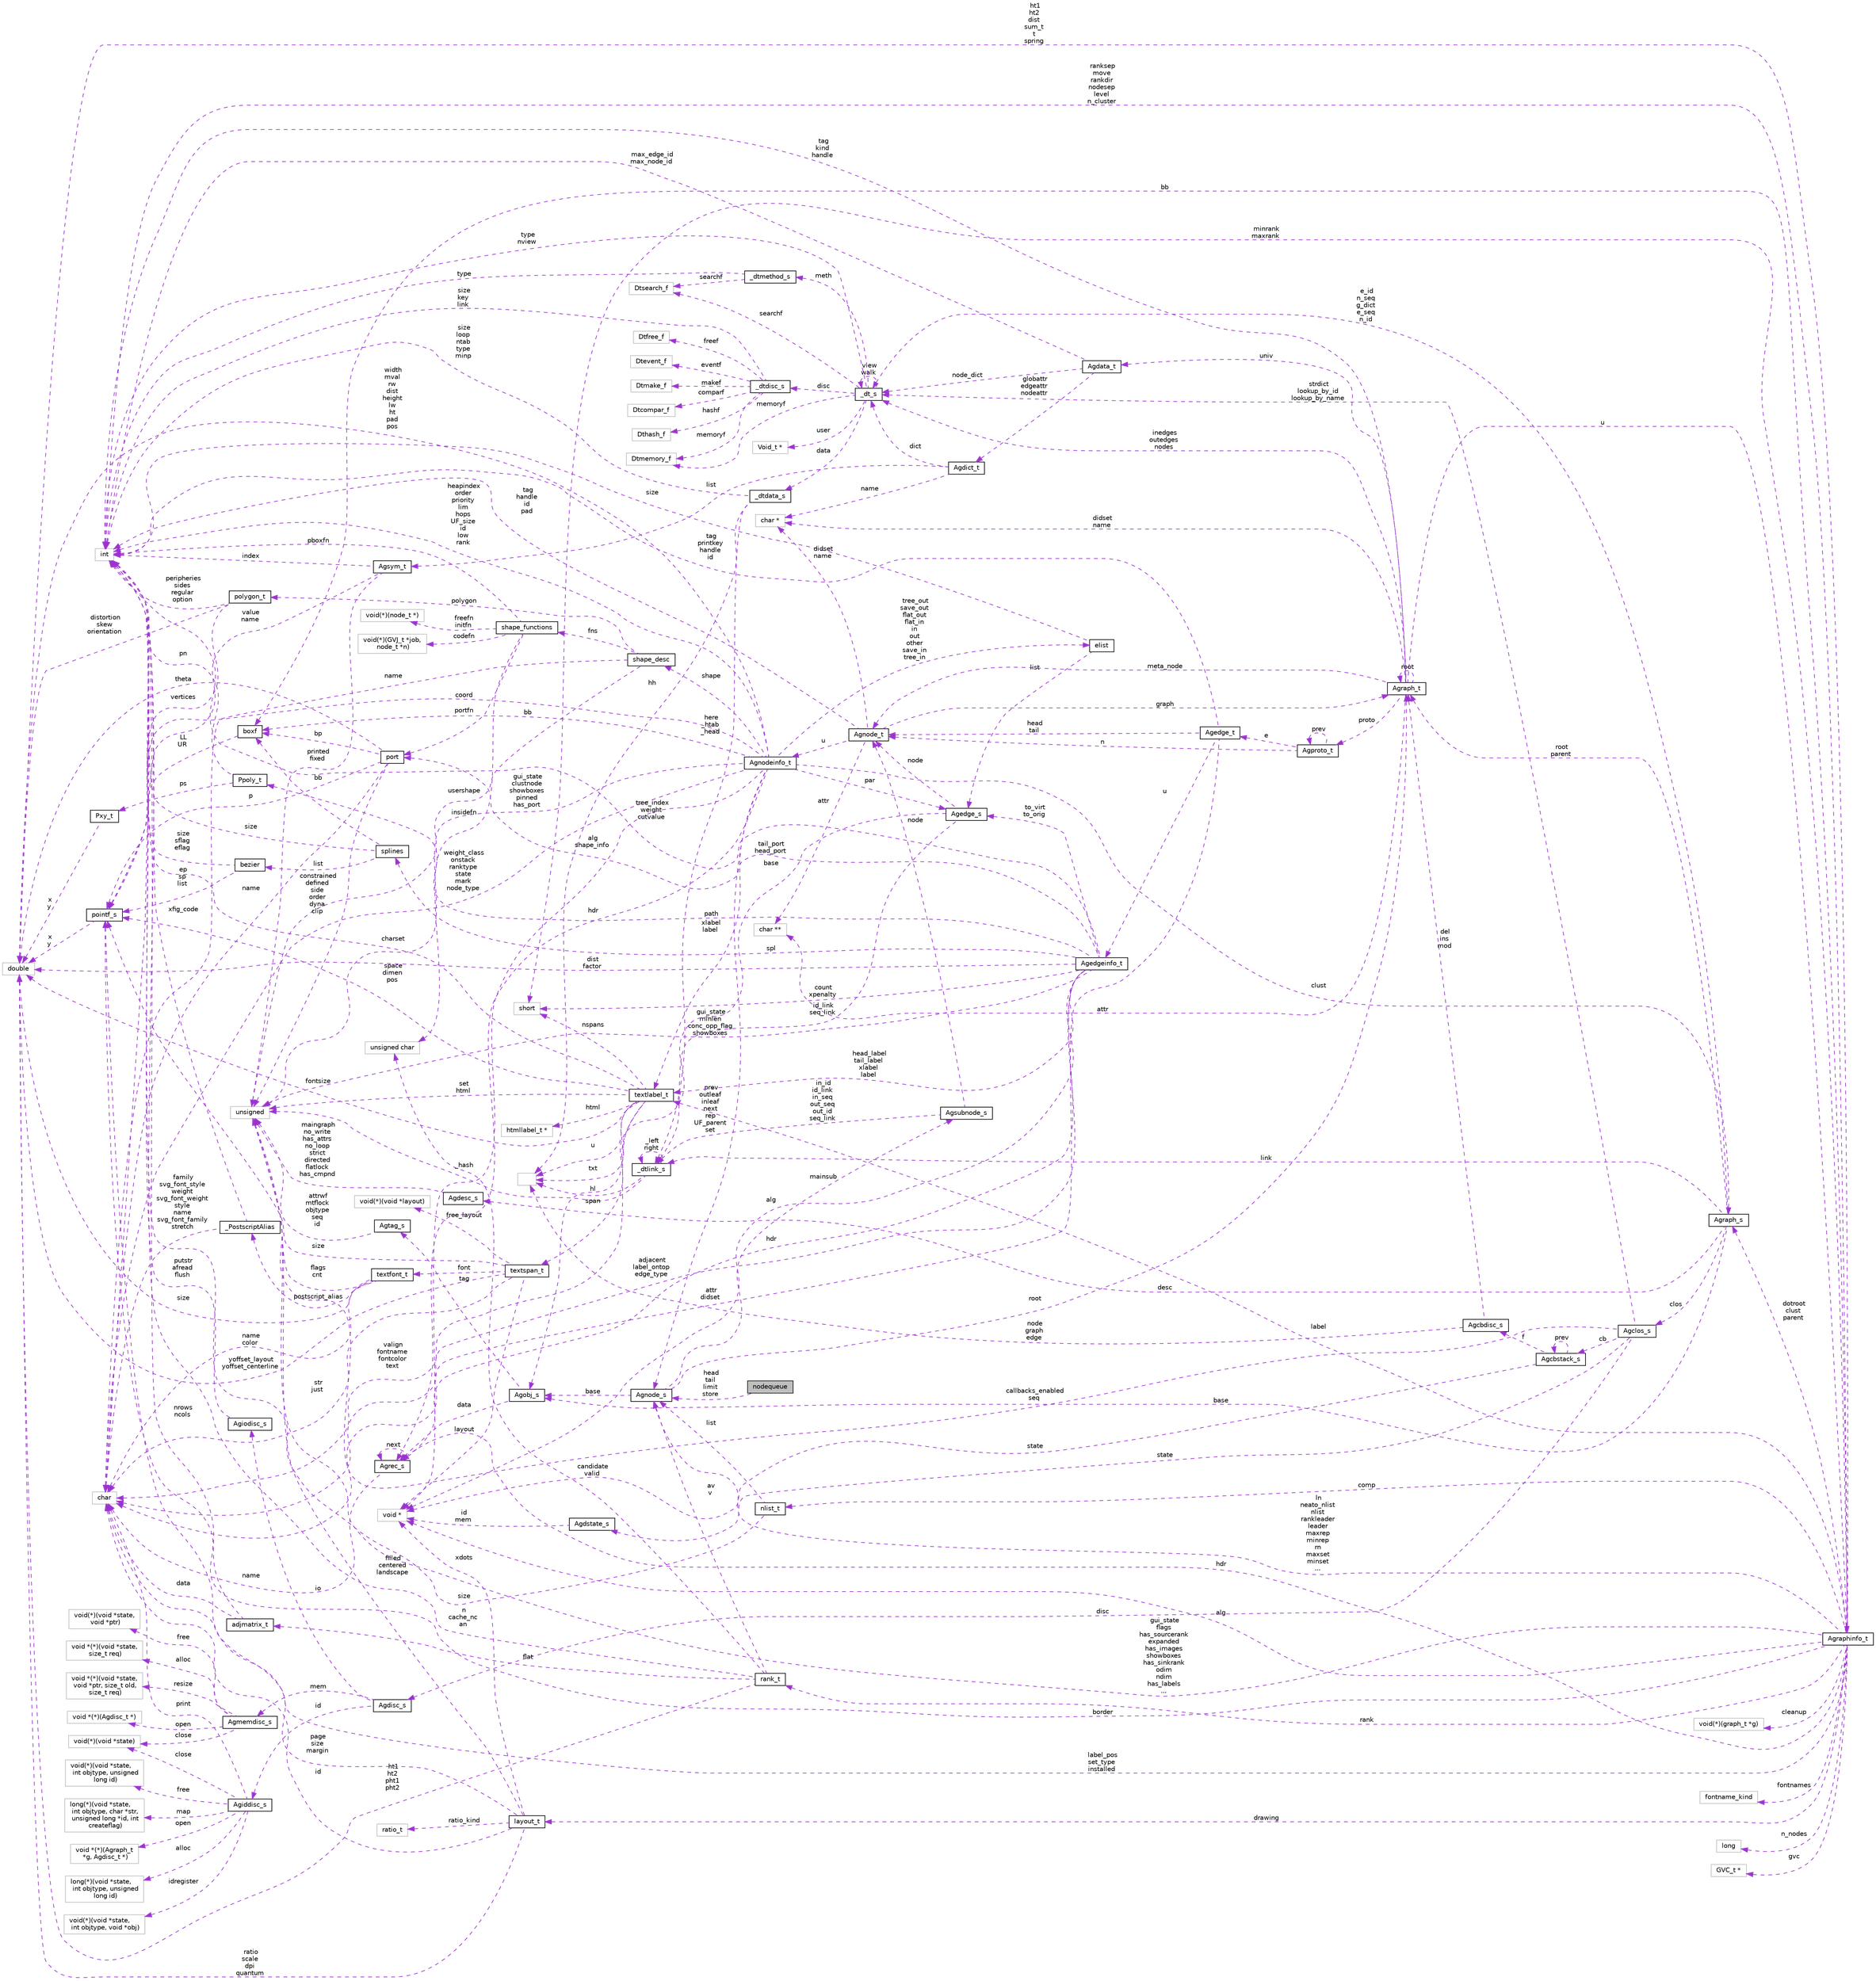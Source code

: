 digraph "nodequeue"
{
  bgcolor="transparent";
  edge [fontname="Helvetica",fontsize="10",labelfontname="Helvetica",labelfontsize="10"];
  node [fontname="Helvetica",fontsize="10",shape=record];
  rankdir="LR";
  Node1 [label="nodequeue",height=0.2,width=0.4,color="black", fillcolor="grey75", style="filled", fontcolor="black"];
  Node2 -> Node1 [dir="back",color="darkorchid3",fontsize="10",style="dashed",label=" head\ntail\nlimit\nstore" ,fontname="Helvetica"];
  Node2 [label="Agnode_s",height=0.2,width=0.4,color="black",URL="$structAgnode__s.html"];
  Node3 -> Node2 [dir="back",color="darkorchid3",fontsize="10",style="dashed",label=" root" ,fontname="Helvetica"];
  Node3 [label="Agraph_t",height=0.2,width=0.4,color="black",URL="$structAgraph__t.html"];
  Node4 -> Node3 [dir="back",color="darkorchid3",fontsize="10",style="dashed",label=" attr" ,fontname="Helvetica"];
  Node4 [label="char **",height=0.2,width=0.4,color="grey75"];
  Node3 -> Node3 [dir="back",color="darkorchid3",fontsize="10",style="dashed",label=" root" ,fontname="Helvetica"];
  Node5 -> Node3 [dir="back",color="darkorchid3",fontsize="10",style="dashed",label=" meta_node" ,fontname="Helvetica"];
  Node5 [label="Agnode_t",height=0.2,width=0.4,color="black",URL="$structAgnode__t.html"];
  Node6 -> Node5 [dir="back",color="darkorchid3",fontsize="10",style="dashed",label=" u" ,fontname="Helvetica"];
  Node6 [label="Agnodeinfo_t",height=0.2,width=0.4,color="black",URL="$structAgnodeinfo__t.html"];
  Node7 -> Node6 [dir="back",color="darkorchid3",fontsize="10",style="dashed",label=" hdr" ,fontname="Helvetica"];
  Node7 [label="Agrec_s",height=0.2,width=0.4,color="black",URL="$structAgrec__s.html"];
  Node7 -> Node7 [dir="back",color="darkorchid3",fontsize="10",style="dashed",label=" next" ,fontname="Helvetica"];
  Node8 -> Node7 [dir="back",color="darkorchid3",fontsize="10",style="dashed",label=" name" ,fontname="Helvetica"];
  Node8 [label="char",height=0.2,width=0.4,color="grey75"];
  Node9 -> Node6 [dir="back",color="darkorchid3",fontsize="10",style="dashed",label=" xlabel\nlabel" ,fontname="Helvetica"];
  Node9 [label="textlabel_t",height=0.2,width=0.4,color="black",URL="$structtextlabel__t.html"];
  Node10 -> Node9 [dir="back",color="darkorchid3",fontsize="10",style="dashed",label=" html" ,fontname="Helvetica"];
  Node10 [label="htmllabel_t *",height=0.2,width=0.4,color="grey75"];
  Node11 -> Node9 [dir="back",color="darkorchid3",fontsize="10",style="dashed",label=" fontsize" ,fontname="Helvetica"];
  Node11 [label="double",height=0.2,width=0.4,color="grey75"];
  Node12 -> Node9 [dir="back",color="darkorchid3",fontsize="10",style="dashed",label=" nspans" ,fontname="Helvetica"];
  Node12 [label="short",height=0.2,width=0.4,color="grey75"];
  Node8 -> Node9 [dir="back",color="darkorchid3",fontsize="10",style="dashed",label=" valign\nfontname\nfontcolor\ntext" ,fontname="Helvetica"];
  Node13 -> Node9 [dir="back",color="darkorchid3",fontsize="10",style="dashed",label=" u" ,fontname="Helvetica"];
  Node13 [label="",height=0.2,width=0.4,color="grey75"];
  Node14 -> Node9 [dir="back",color="darkorchid3",fontsize="10",style="dashed",label=" charset" ,fontname="Helvetica"];
  Node14 [label="int",height=0.2,width=0.4,color="grey75"];
  Node13 -> Node9 [dir="back",color="darkorchid3",fontsize="10",style="dashed",label=" txt" ,fontname="Helvetica"];
  Node15 -> Node9 [dir="back",color="darkorchid3",fontsize="10",style="dashed",label=" set\nhtml" ,fontname="Helvetica"];
  Node15 [label="unsigned",height=0.2,width=0.4,color="grey75"];
  Node16 -> Node9 [dir="back",color="darkorchid3",fontsize="10",style="dashed",label=" span" ,fontname="Helvetica"];
  Node16 [label="textspan_t",height=0.2,width=0.4,color="black",URL="$structtextspan__t.html"];
  Node17 -> Node16 [dir="back",color="darkorchid3",fontsize="10",style="dashed",label=" free_layout" ,fontname="Helvetica"];
  Node17 [label="void(*)(void *layout)",height=0.2,width=0.4,color="grey75"];
  Node11 -> Node16 [dir="back",color="darkorchid3",fontsize="10",style="dashed",label=" yoffset_layout\nyoffset_centerline" ,fontname="Helvetica"];
  Node18 -> Node16 [dir="back",color="darkorchid3",fontsize="10",style="dashed",label=" font" ,fontname="Helvetica"];
  Node18 [label="textfont_t",height=0.2,width=0.4,color="black",URL="$structtextfont__t.html"];
  Node11 -> Node18 [dir="back",color="darkorchid3",fontsize="10",style="dashed",label=" size" ,fontname="Helvetica"];
  Node8 -> Node18 [dir="back",color="darkorchid3",fontsize="10",style="dashed",label=" name\ncolor" ,fontname="Helvetica"];
  Node19 -> Node18 [dir="back",color="darkorchid3",fontsize="10",style="dashed",label=" postscript_alias" ,fontname="Helvetica"];
  Node19 [label="_PostscriptAlias",height=0.2,width=0.4,color="black",URL="$struct__PostscriptAlias.html"];
  Node8 -> Node19 [dir="back",color="darkorchid3",fontsize="10",style="dashed",label=" family\nsvg_font_style\nweight\nsvg_font_weight\nstyle\nname\nsvg_font_family\nstretch" ,fontname="Helvetica"];
  Node14 -> Node19 [dir="back",color="darkorchid3",fontsize="10",style="dashed",label=" xfig_code" ,fontname="Helvetica"];
  Node15 -> Node18 [dir="back",color="darkorchid3",fontsize="10",style="dashed",label=" flags\ncnt" ,fontname="Helvetica"];
  Node8 -> Node16 [dir="back",color="darkorchid3",fontsize="10",style="dashed",label=" str\njust" ,fontname="Helvetica"];
  Node20 -> Node16 [dir="back",color="darkorchid3",fontsize="10",style="dashed",label=" layout" ,fontname="Helvetica"];
  Node20 [label="void *",height=0.2,width=0.4,color="grey75"];
  Node21 -> Node16 [dir="back",color="darkorchid3",fontsize="10",style="dashed",label=" size" ,fontname="Helvetica"];
  Node21 [label="pointf_s",height=0.2,width=0.4,color="black",URL="$structpointf__s.html"];
  Node11 -> Node21 [dir="back",color="darkorchid3",fontsize="10",style="dashed",label=" x\ny" ,fontname="Helvetica"];
  Node21 -> Node9 [dir="back",color="darkorchid3",fontsize="10",style="dashed",label=" space\ndimen\npos" ,fontname="Helvetica"];
  Node11 -> Node6 [dir="back",color="darkorchid3",fontsize="10",style="dashed",label=" width\nmval\nrw\ndist\nheight\nlw\nht\npad\npos" ,fontname="Helvetica"];
  Node22 -> Node6 [dir="back",color="darkorchid3",fontsize="10",style="dashed",label=" clust" ,fontname="Helvetica"];
  Node22 [label="Agraph_s",height=0.2,width=0.4,color="black",URL="$structAgraph__s.html"];
  Node23 -> Node22 [dir="back",color="darkorchid3",fontsize="10",style="dashed",label=" link" ,fontname="Helvetica"];
  Node23 [label="_dtlink_s",height=0.2,width=0.4,color="black",URL="$struct__dtlink__s.html"];
  Node23 -> Node23 [dir="back",color="darkorchid3",fontsize="10",style="dashed",label=" _left\nright" ,fontname="Helvetica"];
  Node13 -> Node23 [dir="back",color="darkorchid3",fontsize="10",style="dashed",label=" hl" ,fontname="Helvetica"];
  Node15 -> Node23 [dir="back",color="darkorchid3",fontsize="10",style="dashed",label=" _hash" ,fontname="Helvetica"];
  Node3 -> Node22 [dir="back",color="darkorchid3",fontsize="10",style="dashed",label=" root\nparent" ,fontname="Helvetica"];
  Node24 -> Node22 [dir="back",color="darkorchid3",fontsize="10",style="dashed",label=" desc" ,fontname="Helvetica"];
  Node24 [label="Agdesc_s",height=0.2,width=0.4,color="black",URL="$structAgdesc__s.html"];
  Node15 -> Node24 [dir="back",color="darkorchid3",fontsize="10",style="dashed",label=" maingraph\nno_write\nhas_attrs\nno_loop\nstrict\ndirected\nflatlock\nhas_cmpnd" ,fontname="Helvetica"];
  Node25 -> Node22 [dir="back",color="darkorchid3",fontsize="10",style="dashed",label=" base" ,fontname="Helvetica"];
  Node25 [label="Agobj_s",height=0.2,width=0.4,color="black",URL="$structAgobj__s.html"];
  Node7 -> Node25 [dir="back",color="darkorchid3",fontsize="10",style="dashed",label=" data" ,fontname="Helvetica"];
  Node26 -> Node25 [dir="back",color="darkorchid3",fontsize="10",style="dashed",label=" tag" ,fontname="Helvetica"];
  Node26 [label="Agtag_s",height=0.2,width=0.4,color="black",URL="$structAgtag__s.html"];
  Node15 -> Node26 [dir="back",color="darkorchid3",fontsize="10",style="dashed",label=" attrwf\nmtflock\nobjtype\nseq\nid" ,fontname="Helvetica"];
  Node27 -> Node22 [dir="back",color="darkorchid3",fontsize="10",style="dashed",label=" e_id\nn_seq\ng_dict\ne_seq\nn_id" ,fontname="Helvetica"];
  Node27 [label="_dt_s",height=0.2,width=0.4,color="black",URL="$struct__dt__s.html"];
  Node28 -> Node27 [dir="back",color="darkorchid3",fontsize="10",style="dashed",label=" disc" ,fontname="Helvetica"];
  Node28 [label="_dtdisc_s",height=0.2,width=0.4,color="black",URL="$struct__dtdisc__s.html"];
  Node29 -> Node28 [dir="back",color="darkorchid3",fontsize="10",style="dashed",label=" freef" ,fontname="Helvetica"];
  Node29 [label="Dtfree_f",height=0.2,width=0.4,color="grey75"];
  Node30 -> Node28 [dir="back",color="darkorchid3",fontsize="10",style="dashed",label=" eventf" ,fontname="Helvetica"];
  Node30 [label="Dtevent_f",height=0.2,width=0.4,color="grey75"];
  Node31 -> Node28 [dir="back",color="darkorchid3",fontsize="10",style="dashed",label=" makef" ,fontname="Helvetica"];
  Node31 [label="Dtmake_f",height=0.2,width=0.4,color="grey75"];
  Node32 -> Node28 [dir="back",color="darkorchid3",fontsize="10",style="dashed",label=" comparf" ,fontname="Helvetica"];
  Node32 [label="Dtcompar_f",height=0.2,width=0.4,color="grey75"];
  Node14 -> Node28 [dir="back",color="darkorchid3",fontsize="10",style="dashed",label=" size\nkey\nlink" ,fontname="Helvetica"];
  Node33 -> Node28 [dir="back",color="darkorchid3",fontsize="10",style="dashed",label=" memoryf" ,fontname="Helvetica"];
  Node33 [label="Dtmemory_f",height=0.2,width=0.4,color="grey75"];
  Node34 -> Node28 [dir="back",color="darkorchid3",fontsize="10",style="dashed",label=" hashf" ,fontname="Helvetica"];
  Node34 [label="Dthash_f",height=0.2,width=0.4,color="grey75"];
  Node35 -> Node27 [dir="back",color="darkorchid3",fontsize="10",style="dashed",label=" data" ,fontname="Helvetica"];
  Node35 [label="_dtdata_s",height=0.2,width=0.4,color="black",URL="$struct__dtdata__s.html"];
  Node13 -> Node35 [dir="back",color="darkorchid3",fontsize="10",style="dashed",label=" hh" ,fontname="Helvetica"];
  Node23 -> Node35 [dir="back",color="darkorchid3",fontsize="10",style="dashed",label=" here\n_htab\n_head" ,fontname="Helvetica"];
  Node14 -> Node35 [dir="back",color="darkorchid3",fontsize="10",style="dashed",label=" size\nloop\nntab\ntype\nminp" ,fontname="Helvetica"];
  Node36 -> Node27 [dir="back",color="darkorchid3",fontsize="10",style="dashed",label=" user" ,fontname="Helvetica"];
  Node36 [label="Void_t *",height=0.2,width=0.4,color="grey75"];
  Node14 -> Node27 [dir="back",color="darkorchid3",fontsize="10",style="dashed",label=" type\nnview" ,fontname="Helvetica"];
  Node27 -> Node27 [dir="back",color="darkorchid3",fontsize="10",style="dashed",label=" view\nwalk" ,fontname="Helvetica"];
  Node33 -> Node27 [dir="back",color="darkorchid3",fontsize="10",style="dashed",label=" memoryf" ,fontname="Helvetica"];
  Node37 -> Node27 [dir="back",color="darkorchid3",fontsize="10",style="dashed",label=" searchf" ,fontname="Helvetica"];
  Node37 [label="Dtsearch_f",height=0.2,width=0.4,color="grey75"];
  Node38 -> Node27 [dir="back",color="darkorchid3",fontsize="10",style="dashed",label=" meth" ,fontname="Helvetica"];
  Node38 [label="_dtmethod_s",height=0.2,width=0.4,color="black",URL="$struct__dtmethod__s.html"];
  Node14 -> Node38 [dir="back",color="darkorchid3",fontsize="10",style="dashed",label=" type" ,fontname="Helvetica"];
  Node37 -> Node38 [dir="back",color="darkorchid3",fontsize="10",style="dashed",label=" searchf" ,fontname="Helvetica"];
  Node39 -> Node22 [dir="back",color="darkorchid3",fontsize="10",style="dashed",label=" clos" ,fontname="Helvetica"];
  Node39 [label="Agclos_s",height=0.2,width=0.4,color="black",URL="$structAgclos__s.html"];
  Node40 -> Node39 [dir="back",color="darkorchid3",fontsize="10",style="dashed",label=" cb" ,fontname="Helvetica"];
  Node40 [label="Agcbstack_s",height=0.2,width=0.4,color="black",URL="$structAgcbstack__s.html"];
  Node40 -> Node40 [dir="back",color="darkorchid3",fontsize="10",style="dashed",label=" prev" ,fontname="Helvetica"];
  Node20 -> Node40 [dir="back",color="darkorchid3",fontsize="10",style="dashed",label=" state" ,fontname="Helvetica"];
  Node41 -> Node40 [dir="back",color="darkorchid3",fontsize="10",style="dashed",label=" f" ,fontname="Helvetica"];
  Node41 [label="Agcbdisc_s",height=0.2,width=0.4,color="black",URL="$structAgcbdisc__s.html"];
  Node3 -> Node41 [dir="back",color="darkorchid3",fontsize="10",style="dashed",label=" del\nins\nmod" ,fontname="Helvetica"];
  Node13 -> Node41 [dir="back",color="darkorchid3",fontsize="10",style="dashed",label=" node\ngraph\nedge" ,fontname="Helvetica"];
  Node42 -> Node39 [dir="back",color="darkorchid3",fontsize="10",style="dashed",label=" disc" ,fontname="Helvetica"];
  Node42 [label="Agdisc_s",height=0.2,width=0.4,color="black",URL="$structAgdisc__s.html"];
  Node43 -> Node42 [dir="back",color="darkorchid3",fontsize="10",style="dashed",label=" io" ,fontname="Helvetica"];
  Node43 [label="Agiodisc_s",height=0.2,width=0.4,color="black",URL="$structAgiodisc__s.html"];
  Node14 -> Node43 [dir="back",color="darkorchid3",fontsize="10",style="dashed",label=" putstr\nafread\nflush" ,fontname="Helvetica"];
  Node44 -> Node42 [dir="back",color="darkorchid3",fontsize="10",style="dashed",label=" id" ,fontname="Helvetica"];
  Node44 [label="Agiddisc_s",height=0.2,width=0.4,color="black",URL="$structAgiddisc__s.html"];
  Node45 -> Node44 [dir="back",color="darkorchid3",fontsize="10",style="dashed",label=" free" ,fontname="Helvetica"];
  Node45 [label="void(*)(void *state,\l int objtype, unsigned\l long id)",height=0.2,width=0.4,color="grey75"];
  Node46 -> Node44 [dir="back",color="darkorchid3",fontsize="10",style="dashed",label=" map" ,fontname="Helvetica"];
  Node46 [label="long(*)(void *state,\l int objtype, char *str,\l unsigned long *id, int\l createflag)",height=0.2,width=0.4,color="grey75"];
  Node47 -> Node44 [dir="back",color="darkorchid3",fontsize="10",style="dashed",label=" open" ,fontname="Helvetica"];
  Node47 [label="void *(*)(Agraph_t\l *g, Agdisc_t *)",height=0.2,width=0.4,color="grey75"];
  Node8 -> Node44 [dir="back",color="darkorchid3",fontsize="10",style="dashed",label=" print" ,fontname="Helvetica"];
  Node48 -> Node44 [dir="back",color="darkorchid3",fontsize="10",style="dashed",label=" alloc" ,fontname="Helvetica"];
  Node48 [label="long(*)(void *state,\l int objtype, unsigned\l long id)",height=0.2,width=0.4,color="grey75"];
  Node49 -> Node44 [dir="back",color="darkorchid3",fontsize="10",style="dashed",label=" close" ,fontname="Helvetica"];
  Node49 [label="void(*)(void *state)",height=0.2,width=0.4,color="grey75"];
  Node50 -> Node44 [dir="back",color="darkorchid3",fontsize="10",style="dashed",label=" idregister" ,fontname="Helvetica"];
  Node50 [label="void(*)(void *state,\l int objtype, void *obj)",height=0.2,width=0.4,color="grey75"];
  Node51 -> Node42 [dir="back",color="darkorchid3",fontsize="10",style="dashed",label=" mem" ,fontname="Helvetica"];
  Node51 [label="Agmemdisc_s",height=0.2,width=0.4,color="black",URL="$structAgmemdisc__s.html"];
  Node52 -> Node51 [dir="back",color="darkorchid3",fontsize="10",style="dashed",label=" free" ,fontname="Helvetica"];
  Node52 [label="void(*)(void *state,\l void *ptr)",height=0.2,width=0.4,color="grey75"];
  Node53 -> Node51 [dir="back",color="darkorchid3",fontsize="10",style="dashed",label=" alloc" ,fontname="Helvetica"];
  Node53 [label="void *(*)(void *state,\l size_t req)",height=0.2,width=0.4,color="grey75"];
  Node49 -> Node51 [dir="back",color="darkorchid3",fontsize="10",style="dashed",label=" close" ,fontname="Helvetica"];
  Node54 -> Node51 [dir="back",color="darkorchid3",fontsize="10",style="dashed",label=" resize" ,fontname="Helvetica"];
  Node54 [label="void *(*)(void *state,\l void *ptr, size_t old,\l size_t req)",height=0.2,width=0.4,color="grey75"];
  Node55 -> Node51 [dir="back",color="darkorchid3",fontsize="10",style="dashed",label=" open" ,fontname="Helvetica"];
  Node55 [label="void *(*)(Agdisc_t *)",height=0.2,width=0.4,color="grey75"];
  Node27 -> Node39 [dir="back",color="darkorchid3",fontsize="10",style="dashed",label=" strdict\nlookup_by_id\nlookup_by_name" ,fontname="Helvetica"];
  Node15 -> Node39 [dir="back",color="darkorchid3",fontsize="10",style="dashed",label=" callbacks_enabled\nseq" ,fontname="Helvetica"];
  Node56 -> Node39 [dir="back",color="darkorchid3",fontsize="10",style="dashed",label=" state" ,fontname="Helvetica"];
  Node56 [label="Agdstate_s",height=0.2,width=0.4,color="black",URL="$structAgdstate__s.html"];
  Node20 -> Node56 [dir="back",color="darkorchid3",fontsize="10",style="dashed",label=" id\nmem" ,fontname="Helvetica"];
  Node2 -> Node6 [dir="back",color="darkorchid3",fontsize="10",style="dashed",label=" prev\noutleaf\ninleaf\nnext\nrep\nUF_parent\nset" ,fontname="Helvetica"];
  Node8 -> Node6 [dir="back",color="darkorchid3",fontsize="10",style="dashed",label=" weight_class\nonstack\nranktype\nstate\nmark\nnode_type" ,fontname="Helvetica"];
  Node14 -> Node6 [dir="back",color="darkorchid3",fontsize="10",style="dashed",label=" heapindex\norder\npriority\nlim\nhops\nUF_size\nid\nlow\nrank" ,fontname="Helvetica"];
  Node57 -> Node6 [dir="back",color="darkorchid3",fontsize="10",style="dashed",label=" bb" ,fontname="Helvetica"];
  Node57 [label="boxf",height=0.2,width=0.4,color="black",URL="$structboxf.html"];
  Node21 -> Node57 [dir="back",color="darkorchid3",fontsize="10",style="dashed",label=" LL\nUR" ,fontname="Helvetica"];
  Node58 -> Node6 [dir="back",color="darkorchid3",fontsize="10",style="dashed",label=" tree_out\nsave_out\nflat_out\nflat_in\nin\nout\nother\nsave_in\ntree_in" ,fontname="Helvetica"];
  Node58 [label="elist",height=0.2,width=0.4,color="black",URL="$structelist.html"];
  Node14 -> Node58 [dir="back",color="darkorchid3",fontsize="10",style="dashed",label=" size" ,fontname="Helvetica"];
  Node59 -> Node58 [dir="back",color="darkorchid3",fontsize="10",style="dashed",label=" list" ,fontname="Helvetica"];
  Node59 [label="Agedge_s",height=0.2,width=0.4,color="black",URL="$structAgedge__s.html"];
  Node23 -> Node59 [dir="back",color="darkorchid3",fontsize="10",style="dashed",label=" id_link\nseq_link" ,fontname="Helvetica"];
  Node5 -> Node59 [dir="back",color="darkorchid3",fontsize="10",style="dashed",label=" node" ,fontname="Helvetica"];
  Node25 -> Node59 [dir="back",color="darkorchid3",fontsize="10",style="dashed",label=" base" ,fontname="Helvetica"];
  Node15 -> Node6 [dir="back",color="darkorchid3",fontsize="10",style="dashed",label=" gui_state\nclustnode\nshowboxes\npinned\nhas_port" ,fontname="Helvetica"];
  Node20 -> Node6 [dir="back",color="darkorchid3",fontsize="10",style="dashed",label=" alg\nshape_info" ,fontname="Helvetica"];
  Node60 -> Node6 [dir="back",color="darkorchid3",fontsize="10",style="dashed",label=" shape" ,fontname="Helvetica"];
  Node60 [label="shape_desc",height=0.2,width=0.4,color="black",URL="$structshape__desc.html"];
  Node8 -> Node60 [dir="back",color="darkorchid3",fontsize="10",style="dashed",label=" name" ,fontname="Helvetica"];
  Node61 -> Node60 [dir="back",color="darkorchid3",fontsize="10",style="dashed",label=" fns" ,fontname="Helvetica"];
  Node61 [label="shape_functions",height=0.2,width=0.4,color="black",URL="$structshape__functions.html"];
  Node62 -> Node61 [dir="back",color="darkorchid3",fontsize="10",style="dashed",label=" portfn" ,fontname="Helvetica"];
  Node62 [label="port",height=0.2,width=0.4,color="black",URL="$structport.html"];
  Node11 -> Node62 [dir="back",color="darkorchid3",fontsize="10",style="dashed",label=" theta" ,fontname="Helvetica"];
  Node8 -> Node62 [dir="back",color="darkorchid3",fontsize="10",style="dashed",label=" name" ,fontname="Helvetica"];
  Node57 -> Node62 [dir="back",color="darkorchid3",fontsize="10",style="dashed",label=" bp" ,fontname="Helvetica"];
  Node15 -> Node62 [dir="back",color="darkorchid3",fontsize="10",style="dashed",label=" constrained\ndefined\nside\norder\ndyna\nclip" ,fontname="Helvetica"];
  Node21 -> Node62 [dir="back",color="darkorchid3",fontsize="10",style="dashed",label=" p" ,fontname="Helvetica"];
  Node63 -> Node61 [dir="back",color="darkorchid3",fontsize="10",style="dashed",label=" insidefn" ,fontname="Helvetica"];
  Node63 [label="unsigned char",height=0.2,width=0.4,color="grey75"];
  Node14 -> Node61 [dir="back",color="darkorchid3",fontsize="10",style="dashed",label=" pboxfn" ,fontname="Helvetica"];
  Node64 -> Node61 [dir="back",color="darkorchid3",fontsize="10",style="dashed",label=" freefn\ninitfn" ,fontname="Helvetica"];
  Node64 [label="void(*)(node_t *)",height=0.2,width=0.4,color="grey75"];
  Node65 -> Node61 [dir="back",color="darkorchid3",fontsize="10",style="dashed",label=" codefn" ,fontname="Helvetica"];
  Node65 [label="void(*)(GVJ_t *job,\l node_t *n)",height=0.2,width=0.4,color="grey75"];
  Node66 -> Node60 [dir="back",color="darkorchid3",fontsize="10",style="dashed",label=" polygon" ,fontname="Helvetica"];
  Node66 [label="polygon_t",height=0.2,width=0.4,color="black",URL="$structpolygon__t.html"];
  Node11 -> Node66 [dir="back",color="darkorchid3",fontsize="10",style="dashed",label=" distortion\nskew\norientation" ,fontname="Helvetica"];
  Node14 -> Node66 [dir="back",color="darkorchid3",fontsize="10",style="dashed",label=" peripheries\nsides\nregular\noption" ,fontname="Helvetica"];
  Node21 -> Node66 [dir="back",color="darkorchid3",fontsize="10",style="dashed",label=" vertices" ,fontname="Helvetica"];
  Node15 -> Node60 [dir="back",color="darkorchid3",fontsize="10",style="dashed",label=" usershape" ,fontname="Helvetica"];
  Node59 -> Node6 [dir="back",color="darkorchid3",fontsize="10",style="dashed",label=" par" ,fontname="Helvetica"];
  Node21 -> Node6 [dir="back",color="darkorchid3",fontsize="10",style="dashed",label=" coord" ,fontname="Helvetica"];
  Node4 -> Node5 [dir="back",color="darkorchid3",fontsize="10",style="dashed",label=" attr" ,fontname="Helvetica"];
  Node3 -> Node5 [dir="back",color="darkorchid3",fontsize="10",style="dashed",label=" graph" ,fontname="Helvetica"];
  Node14 -> Node5 [dir="back",color="darkorchid3",fontsize="10",style="dashed",label=" tag\nhandle\nid\npad" ,fontname="Helvetica"];
  Node67 -> Node5 [dir="back",color="darkorchid3",fontsize="10",style="dashed",label=" didset\nname" ,fontname="Helvetica"];
  Node67 [label="char *",height=0.2,width=0.4,color="grey75"];
  Node68 -> Node3 [dir="back",color="darkorchid3",fontsize="10",style="dashed",label=" u" ,fontname="Helvetica"];
  Node68 [label="Agraphinfo_t",height=0.2,width=0.4,color="black",URL="$structAgraphinfo__t.html"];
  Node69 -> Node68 [dir="back",color="darkorchid3",fontsize="10",style="dashed",label=" cleanup" ,fontname="Helvetica"];
  Node69 [label="void(*)(graph_t *g)",height=0.2,width=0.4,color="grey75"];
  Node7 -> Node68 [dir="back",color="darkorchid3",fontsize="10",style="dashed",label=" hdr" ,fontname="Helvetica"];
  Node70 -> Node68 [dir="back",color="darkorchid3",fontsize="10",style="dashed",label=" rank" ,fontname="Helvetica"];
  Node70 [label="rank_t",height=0.2,width=0.4,color="black",URL="$structrank__t.html"];
  Node11 -> Node70 [dir="back",color="darkorchid3",fontsize="10",style="dashed",label=" ht1\nht2\npht1\npht2" ,fontname="Helvetica"];
  Node63 -> Node70 [dir="back",color="darkorchid3",fontsize="10",style="dashed",label=" candidate\nvalid" ,fontname="Helvetica"];
  Node2 -> Node70 [dir="back",color="darkorchid3",fontsize="10",style="dashed",label=" av\nv" ,fontname="Helvetica"];
  Node14 -> Node70 [dir="back",color="darkorchid3",fontsize="10",style="dashed",label=" n\ncache_nc\nan" ,fontname="Helvetica"];
  Node71 -> Node70 [dir="back",color="darkorchid3",fontsize="10",style="dashed",label=" flat" ,fontname="Helvetica"];
  Node71 [label="adjmatrix_t",height=0.2,width=0.4,color="black",URL="$structadjmatrix__t.html"];
  Node8 -> Node71 [dir="back",color="darkorchid3",fontsize="10",style="dashed",label=" data" ,fontname="Helvetica"];
  Node14 -> Node71 [dir="back",color="darkorchid3",fontsize="10",style="dashed",label=" nrows\nncols" ,fontname="Helvetica"];
  Node72 -> Node68 [dir="back",color="darkorchid3",fontsize="10",style="dashed",label=" drawing" ,fontname="Helvetica"];
  Node72 [label="layout_t",height=0.2,width=0.4,color="black",URL="$structlayout__t.html"];
  Node73 -> Node72 [dir="back",color="darkorchid3",fontsize="10",style="dashed",label=" ratio_kind" ,fontname="Helvetica"];
  Node73 [label="ratio_t",height=0.2,width=0.4,color="grey75"];
  Node11 -> Node72 [dir="back",color="darkorchid3",fontsize="10",style="dashed",label=" ratio\nscale\ndpi\nquantum" ,fontname="Helvetica"];
  Node8 -> Node72 [dir="back",color="darkorchid3",fontsize="10",style="dashed",label=" id" ,fontname="Helvetica"];
  Node15 -> Node72 [dir="back",color="darkorchid3",fontsize="10",style="dashed",label=" filled\ncentered\nlandscape" ,fontname="Helvetica"];
  Node20 -> Node72 [dir="back",color="darkorchid3",fontsize="10",style="dashed",label=" xdots" ,fontname="Helvetica"];
  Node21 -> Node72 [dir="back",color="darkorchid3",fontsize="10",style="dashed",label=" page\nsize\nmargin" ,fontname="Helvetica"];
  Node74 -> Node68 [dir="back",color="darkorchid3",fontsize="10",style="dashed",label=" fontnames" ,fontname="Helvetica"];
  Node74 [label="fontname_kind",height=0.2,width=0.4,color="grey75"];
  Node11 -> Node68 [dir="back",color="darkorchid3",fontsize="10",style="dashed",label=" ht1\nht2\ndist\nsum_t\nt\nspring" ,fontname="Helvetica"];
  Node9 -> Node68 [dir="back",color="darkorchid3",fontsize="10",style="dashed",label=" label" ,fontname="Helvetica"];
  Node22 -> Node68 [dir="back",color="darkorchid3",fontsize="10",style="dashed",label=" dotroot\nclust\nparent" ,fontname="Helvetica"];
  Node2 -> Node68 [dir="back",color="darkorchid3",fontsize="10",style="dashed",label=" ln\nneato_nlist\nnlist\nrankleader\nleader\nmaxrep\nminrep\nrn\nmaxset\nminset\n..." ,fontname="Helvetica"];
  Node8 -> Node68 [dir="back",color="darkorchid3",fontsize="10",style="dashed",label=" label_pos\nset_type\ninstalled" ,fontname="Helvetica"];
  Node12 -> Node68 [dir="back",color="darkorchid3",fontsize="10",style="dashed",label=" minrank\nmaxrank" ,fontname="Helvetica"];
  Node75 -> Node68 [dir="back",color="darkorchid3",fontsize="10",style="dashed",label=" comp" ,fontname="Helvetica"];
  Node75 [label="nlist_t",height=0.2,width=0.4,color="black",URL="$structnlist__t.html"];
  Node2 -> Node75 [dir="back",color="darkorchid3",fontsize="10",style="dashed",label=" list" ,fontname="Helvetica"];
  Node14 -> Node75 [dir="back",color="darkorchid3",fontsize="10",style="dashed",label=" size" ,fontname="Helvetica"];
  Node14 -> Node68 [dir="back",color="darkorchid3",fontsize="10",style="dashed",label=" ranksep\nmove\nrankdir\nnodesep\nlevel\nn_cluster" ,fontname="Helvetica"];
  Node57 -> Node68 [dir="back",color="darkorchid3",fontsize="10",style="dashed",label=" bb" ,fontname="Helvetica"];
  Node76 -> Node68 [dir="back",color="darkorchid3",fontsize="10",style="dashed",label=" n_nodes" ,fontname="Helvetica"];
  Node76 [label="long",height=0.2,width=0.4,color="grey75"];
  Node15 -> Node68 [dir="back",color="darkorchid3",fontsize="10",style="dashed",label=" gui_state\nflags\nhas_sourcerank\nexpanded\nhas_images\nshowboxes\nhas_sinkrank\nodim\nndim\nhas_labels\n..." ,fontname="Helvetica"];
  Node77 -> Node68 [dir="back",color="darkorchid3",fontsize="10",style="dashed",label=" gvc" ,fontname="Helvetica"];
  Node77 [label="GVC_t *",height=0.2,width=0.4,color="grey75"];
  Node20 -> Node68 [dir="back",color="darkorchid3",fontsize="10",style="dashed",label=" alg" ,fontname="Helvetica"];
  Node21 -> Node68 [dir="back",color="darkorchid3",fontsize="10",style="dashed",label=" border" ,fontname="Helvetica"];
  Node78 -> Node3 [dir="back",color="darkorchid3",fontsize="10",style="dashed",label=" proto" ,fontname="Helvetica"];
  Node78 [label="Agproto_t",height=0.2,width=0.4,color="black",URL="$structAgproto__t.html"];
  Node79 -> Node78 [dir="back",color="darkorchid3",fontsize="10",style="dashed",label=" e" ,fontname="Helvetica"];
  Node79 [label="Agedge_t",height=0.2,width=0.4,color="black",URL="$structAgedge__t.html"];
  Node5 -> Node79 [dir="back",color="darkorchid3",fontsize="10",style="dashed",label=" head\ntail" ,fontname="Helvetica"];
  Node8 -> Node79 [dir="back",color="darkorchid3",fontsize="10",style="dashed",label=" attr\ndidset" ,fontname="Helvetica"];
  Node14 -> Node79 [dir="back",color="darkorchid3",fontsize="10",style="dashed",label=" tag\nprintkey\nhandle\nid" ,fontname="Helvetica"];
  Node80 -> Node79 [dir="back",color="darkorchid3",fontsize="10",style="dashed",label=" u" ,fontname="Helvetica"];
  Node80 [label="Agedgeinfo_t",height=0.2,width=0.4,color="black",URL="$structAgedgeinfo__t.html"];
  Node7 -> Node80 [dir="back",color="darkorchid3",fontsize="10",style="dashed",label=" hdr" ,fontname="Helvetica"];
  Node62 -> Node80 [dir="back",color="darkorchid3",fontsize="10",style="dashed",label=" tail_port\nhead_port" ,fontname="Helvetica"];
  Node81 -> Node80 [dir="back",color="darkorchid3",fontsize="10",style="dashed",label=" path" ,fontname="Helvetica"];
  Node81 [label="Ppoly_t",height=0.2,width=0.4,color="black",URL="$structPpoly__t.html"];
  Node82 -> Node81 [dir="back",color="darkorchid3",fontsize="10",style="dashed",label=" ps" ,fontname="Helvetica"];
  Node82 [label="Pxy_t",height=0.2,width=0.4,color="black",URL="$structPxy__t.html"];
  Node11 -> Node82 [dir="back",color="darkorchid3",fontsize="10",style="dashed",label=" x\ny" ,fontname="Helvetica"];
  Node14 -> Node81 [dir="back",color="darkorchid3",fontsize="10",style="dashed",label=" pn" ,fontname="Helvetica"];
  Node11 -> Node80 [dir="back",color="darkorchid3",fontsize="10",style="dashed",label=" dist\nfactor" ,fontname="Helvetica"];
  Node9 -> Node80 [dir="back",color="darkorchid3",fontsize="10",style="dashed",label=" head_label\ntail_label\nxlabel\nlabel" ,fontname="Helvetica"];
  Node83 -> Node80 [dir="back",color="darkorchid3",fontsize="10",style="dashed",label=" spl" ,fontname="Helvetica"];
  Node83 [label="splines",height=0.2,width=0.4,color="black",URL="$structsplines.html"];
  Node14 -> Node83 [dir="back",color="darkorchid3",fontsize="10",style="dashed",label=" size" ,fontname="Helvetica"];
  Node57 -> Node83 [dir="back",color="darkorchid3",fontsize="10",style="dashed",label=" bb" ,fontname="Helvetica"];
  Node84 -> Node83 [dir="back",color="darkorchid3",fontsize="10",style="dashed",label=" list" ,fontname="Helvetica"];
  Node84 [label="bezier",height=0.2,width=0.4,color="black",URL="$structbezier.html"];
  Node14 -> Node84 [dir="back",color="darkorchid3",fontsize="10",style="dashed",label=" size\nsflag\neflag" ,fontname="Helvetica"];
  Node21 -> Node84 [dir="back",color="darkorchid3",fontsize="10",style="dashed",label=" ep\nsp\nlist" ,fontname="Helvetica"];
  Node12 -> Node80 [dir="back",color="darkorchid3",fontsize="10",style="dashed",label=" count\nxpenalty" ,fontname="Helvetica"];
  Node8 -> Node80 [dir="back",color="darkorchid3",fontsize="10",style="dashed",label=" adjacent\nlabel_ontop\nedge_type" ,fontname="Helvetica"];
  Node14 -> Node80 [dir="back",color="darkorchid3",fontsize="10",style="dashed",label=" tree_index\nweight\ncutvalue" ,fontname="Helvetica"];
  Node15 -> Node80 [dir="back",color="darkorchid3",fontsize="10",style="dashed",label=" gui_state\nminlen\nconc_opp_flag\nshowboxes" ,fontname="Helvetica"];
  Node20 -> Node80 [dir="back",color="darkorchid3",fontsize="10",style="dashed",label=" alg" ,fontname="Helvetica"];
  Node59 -> Node80 [dir="back",color="darkorchid3",fontsize="10",style="dashed",label=" to_virt\nto_orig" ,fontname="Helvetica"];
  Node5 -> Node78 [dir="back",color="darkorchid3",fontsize="10",style="dashed",label=" n" ,fontname="Helvetica"];
  Node78 -> Node78 [dir="back",color="darkorchid3",fontsize="10",style="dashed",label=" prev" ,fontname="Helvetica"];
  Node85 -> Node3 [dir="back",color="darkorchid3",fontsize="10",style="dashed",label=" univ" ,fontname="Helvetica"];
  Node85 [label="Agdata_t",height=0.2,width=0.4,color="black",URL="$structAgdata__t.html"];
  Node86 -> Node85 [dir="back",color="darkorchid3",fontsize="10",style="dashed",label=" globattr\nedgeattr\nnodeattr" ,fontname="Helvetica"];
  Node86 [label="Agdict_t",height=0.2,width=0.4,color="black",URL="$structAgdict__t.html"];
  Node87 -> Node86 [dir="back",color="darkorchid3",fontsize="10",style="dashed",label=" list" ,fontname="Helvetica"];
  Node87 [label="Agsym_t",height=0.2,width=0.4,color="black",URL="$structAgsym__t.html"];
  Node8 -> Node87 [dir="back",color="darkorchid3",fontsize="10",style="dashed",label=" value\nname" ,fontname="Helvetica"];
  Node14 -> Node87 [dir="back",color="darkorchid3",fontsize="10",style="dashed",label=" index" ,fontname="Helvetica"];
  Node15 -> Node87 [dir="back",color="darkorchid3",fontsize="10",style="dashed",label=" printed\nfixed" ,fontname="Helvetica"];
  Node27 -> Node86 [dir="back",color="darkorchid3",fontsize="10",style="dashed",label=" dict" ,fontname="Helvetica"];
  Node67 -> Node86 [dir="back",color="darkorchid3",fontsize="10",style="dashed",label=" name" ,fontname="Helvetica"];
  Node14 -> Node85 [dir="back",color="darkorchid3",fontsize="10",style="dashed",label=" max_edge_id\nmax_node_id" ,fontname="Helvetica"];
  Node27 -> Node85 [dir="back",color="darkorchid3",fontsize="10",style="dashed",label=" node_dict" ,fontname="Helvetica"];
  Node14 -> Node3 [dir="back",color="darkorchid3",fontsize="10",style="dashed",label=" tag\nkind\nhandle" ,fontname="Helvetica"];
  Node27 -> Node3 [dir="back",color="darkorchid3",fontsize="10",style="dashed",label=" inedges\noutedges\nnodes" ,fontname="Helvetica"];
  Node67 -> Node3 [dir="back",color="darkorchid3",fontsize="10",style="dashed",label=" didset\nname" ,fontname="Helvetica"];
  Node25 -> Node2 [dir="back",color="darkorchid3",fontsize="10",style="dashed",label=" base" ,fontname="Helvetica"];
  Node88 -> Node2 [dir="back",color="darkorchid3",fontsize="10",style="dashed",label=" mainsub" ,fontname="Helvetica"];
  Node88 [label="Agsubnode_s",height=0.2,width=0.4,color="black",URL="$structAgsubnode__s.html"];
  Node23 -> Node88 [dir="back",color="darkorchid3",fontsize="10",style="dashed",label=" in_id\nid_link\nin_seq\nout_seq\nout_id\nseq_link" ,fontname="Helvetica"];
  Node5 -> Node88 [dir="back",color="darkorchid3",fontsize="10",style="dashed",label=" node" ,fontname="Helvetica"];
}
